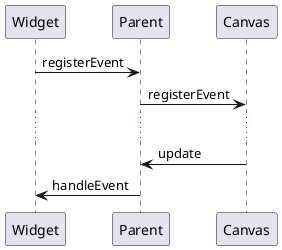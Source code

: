@startuml

Widget -> Parent: registerEvent
Parent -> Canvas: registerEvent
...
Canvas -> Parent: update
Parent-> Widget: handleEvent

@enduml